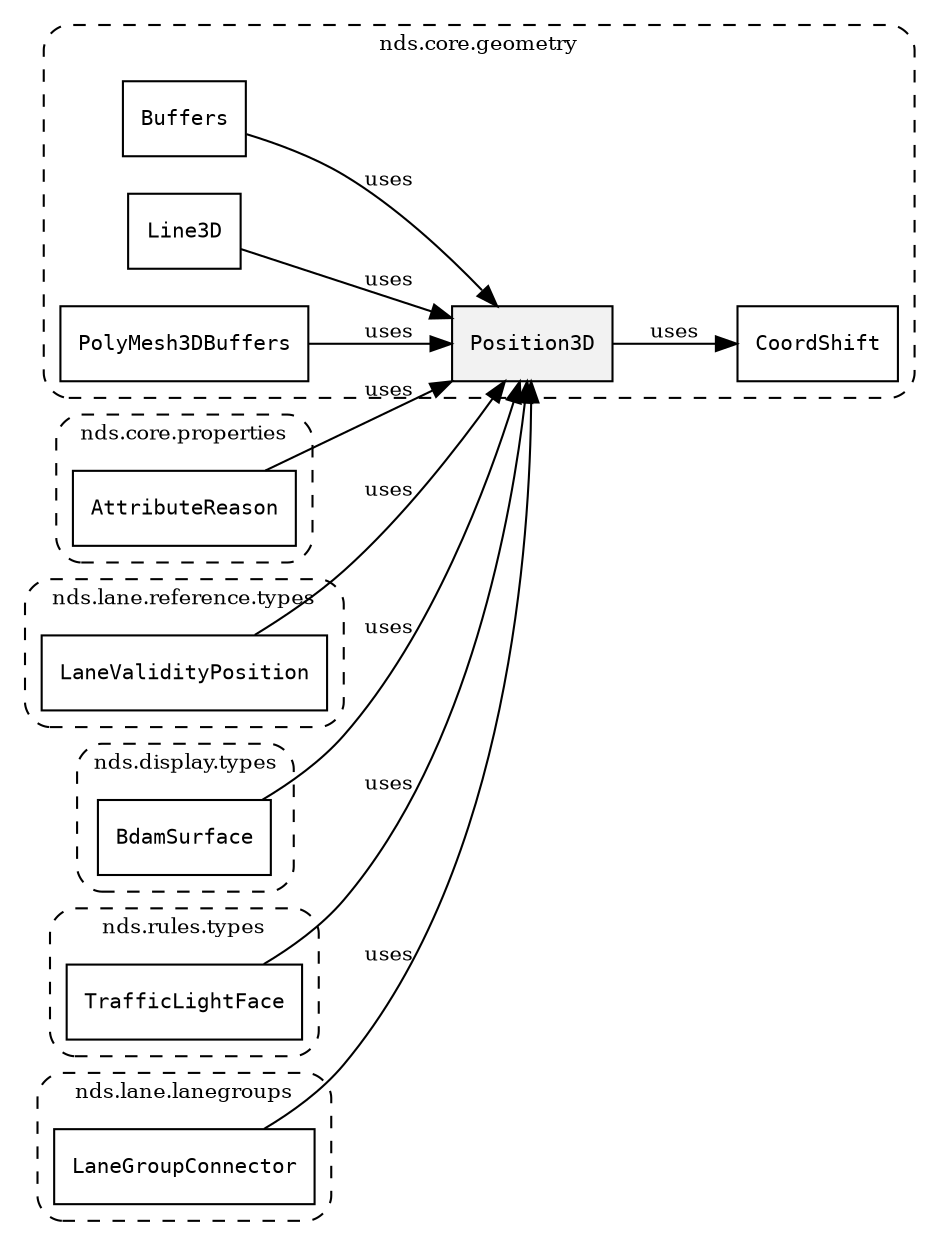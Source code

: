 /**
 * This dot file creates symbol collaboration diagram for Position3D.
 */
digraph ZSERIO
{
    node [shape=box, fontsize=10];
    rankdir="LR";
    fontsize=10;
    tooltip="Position3D collaboration diagram";

    subgraph "cluster_nds.core.geometry"
    {
        style="dashed, rounded";
        label="nds.core.geometry";
        tooltip="Package nds.core.geometry";
        href="../../../content/packages/nds.core.geometry.html#Package-nds-core-geometry";
        target="_parent";

        "Position3D" [style="filled", fillcolor="#0000000D", target="_parent", label=<<font face="monospace"><table align="center" border="0" cellspacing="0" cellpadding="0"><tr><td href="../../../content/packages/nds.core.geometry.html#Structure-Position3D" title="Structure defined in nds.core.geometry">Position3D</td></tr></table></font>>];
        "CoordShift" [target="_parent", label=<<font face="monospace"><table align="center" border="0" cellspacing="0" cellpadding="0"><tr><td href="../../../content/packages/nds.core.geometry.html#Subtype-CoordShift" title="Subtype defined in nds.core.geometry">CoordShift</td></tr></table></font>>];
        "Buffers" [target="_parent", label=<<font face="monospace"><table align="center" border="0" cellspacing="0" cellpadding="0"><tr><td href="../../../content/packages/nds.core.geometry.html#Choice-Buffers" title="Choice defined in nds.core.geometry">Buffers</td></tr></table></font>>];
        "Line3D" [target="_parent", label=<<font face="monospace"><table align="center" border="0" cellspacing="0" cellpadding="0"><tr><td href="../../../content/packages/nds.core.geometry.html#Structure-Line3D" title="Structure defined in nds.core.geometry">Line3D</td></tr></table></font>>];
        "PolyMesh3DBuffers" [target="_parent", label=<<font face="monospace"><table align="center" border="0" cellspacing="0" cellpadding="0"><tr><td href="../../../content/packages/nds.core.geometry.html#Structure-PolyMesh3DBuffers" title="Structure defined in nds.core.geometry">PolyMesh3DBuffers</td></tr></table></font>>];
    }

    subgraph "cluster_nds.core.properties"
    {
        style="dashed, rounded";
        label="nds.core.properties";
        tooltip="Package nds.core.properties";
        href="../../../content/packages/nds.core.properties.html#Package-nds-core-properties";
        target="_parent";

        "AttributeReason" [target="_parent", label=<<font face="monospace"><table align="center" border="0" cellspacing="0" cellpadding="0"><tr><td href="../../../content/packages/nds.core.properties.html#Structure-AttributeReason" title="Structure defined in nds.core.properties">AttributeReason</td></tr></table></font>>];
    }

    subgraph "cluster_nds.lane.reference.types"
    {
        style="dashed, rounded";
        label="nds.lane.reference.types";
        tooltip="Package nds.lane.reference.types";
        href="../../../content/packages/nds.lane.reference.types.html#Package-nds-lane-reference-types";
        target="_parent";

        "LaneValidityPosition" [target="_parent", label=<<font face="monospace"><table align="center" border="0" cellspacing="0" cellpadding="0"><tr><td href="../../../content/packages/nds.lane.reference.types.html#Structure-LaneValidityPosition" title="Structure defined in nds.lane.reference.types">LaneValidityPosition</td></tr></table></font>>];
    }

    subgraph "cluster_nds.display.types"
    {
        style="dashed, rounded";
        label="nds.display.types";
        tooltip="Package nds.display.types";
        href="../../../content/packages/nds.display.types.html#Package-nds-display-types";
        target="_parent";

        "BdamSurface" [target="_parent", label=<<font face="monospace"><table align="center" border="0" cellspacing="0" cellpadding="0"><tr><td href="../../../content/packages/nds.display.types.html#Structure-BdamSurface" title="Structure defined in nds.display.types">BdamSurface</td></tr></table></font>>];
    }

    subgraph "cluster_nds.rules.types"
    {
        style="dashed, rounded";
        label="nds.rules.types";
        tooltip="Package nds.rules.types";
        href="../../../content/packages/nds.rules.types.html#Package-nds-rules-types";
        target="_parent";

        "TrafficLightFace" [target="_parent", label=<<font face="monospace"><table align="center" border="0" cellspacing="0" cellpadding="0"><tr><td href="../../../content/packages/nds.rules.types.html#Structure-TrafficLightFace" title="Structure defined in nds.rules.types">TrafficLightFace</td></tr></table></font>>];
    }

    subgraph "cluster_nds.lane.lanegroups"
    {
        style="dashed, rounded";
        label="nds.lane.lanegroups";
        tooltip="Package nds.lane.lanegroups";
        href="../../../content/packages/nds.lane.lanegroups.html#Package-nds-lane-lanegroups";
        target="_parent";

        "LaneGroupConnector" [target="_parent", label=<<font face="monospace"><table align="center" border="0" cellspacing="0" cellpadding="0"><tr><td href="../../../content/packages/nds.lane.lanegroups.html#Structure-LaneGroupConnector" title="Structure defined in nds.lane.lanegroups">LaneGroupConnector</td></tr></table></font>>];
    }

    "Position3D" -> "CoordShift" [label="uses", fontsize=10];
    "Buffers" -> "Position3D" [label="uses", fontsize=10];
    "Line3D" -> "Position3D" [label="uses", fontsize=10];
    "PolyMesh3DBuffers" -> "Position3D" [label="uses", fontsize=10];
    "AttributeReason" -> "Position3D" [label="uses", fontsize=10];
    "LaneValidityPosition" -> "Position3D" [label="uses", fontsize=10];
    "BdamSurface" -> "Position3D" [label="uses", fontsize=10];
    "TrafficLightFace" -> "Position3D" [label="uses", fontsize=10];
    "LaneGroupConnector" -> "Position3D" [label="uses", fontsize=10];
}
